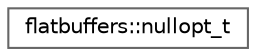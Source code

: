 digraph "Graphical Class Hierarchy"
{
 // LATEX_PDF_SIZE
  bgcolor="transparent";
  edge [fontname=Helvetica,fontsize=10,labelfontname=Helvetica,labelfontsize=10];
  node [fontname=Helvetica,fontsize=10,shape=box,height=0.2,width=0.4];
  rankdir="LR";
  Node0 [id="Node000000",label="flatbuffers::nullopt_t",height=0.2,width=0.4,color="grey40", fillcolor="white", style="filled",URL="$structflatbuffers_1_1nullopt__t.html",tooltip=" "];
}
